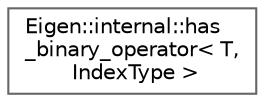 digraph "Graphical Class Hierarchy"
{
 // LATEX_PDF_SIZE
  bgcolor="transparent";
  edge [fontname=Helvetica,fontsize=10,labelfontname=Helvetica,labelfontsize=10];
  node [fontname=Helvetica,fontsize=10,shape=box,height=0.2,width=0.4];
  rankdir="LR";
  Node0 [id="Node000000",label="Eigen::internal::has\l_binary_operator\< T,\l IndexType \>",height=0.2,width=0.4,color="grey40", fillcolor="white", style="filled",URL="$structEigen_1_1internal_1_1has__binary__operator.html",tooltip=" "];
}
